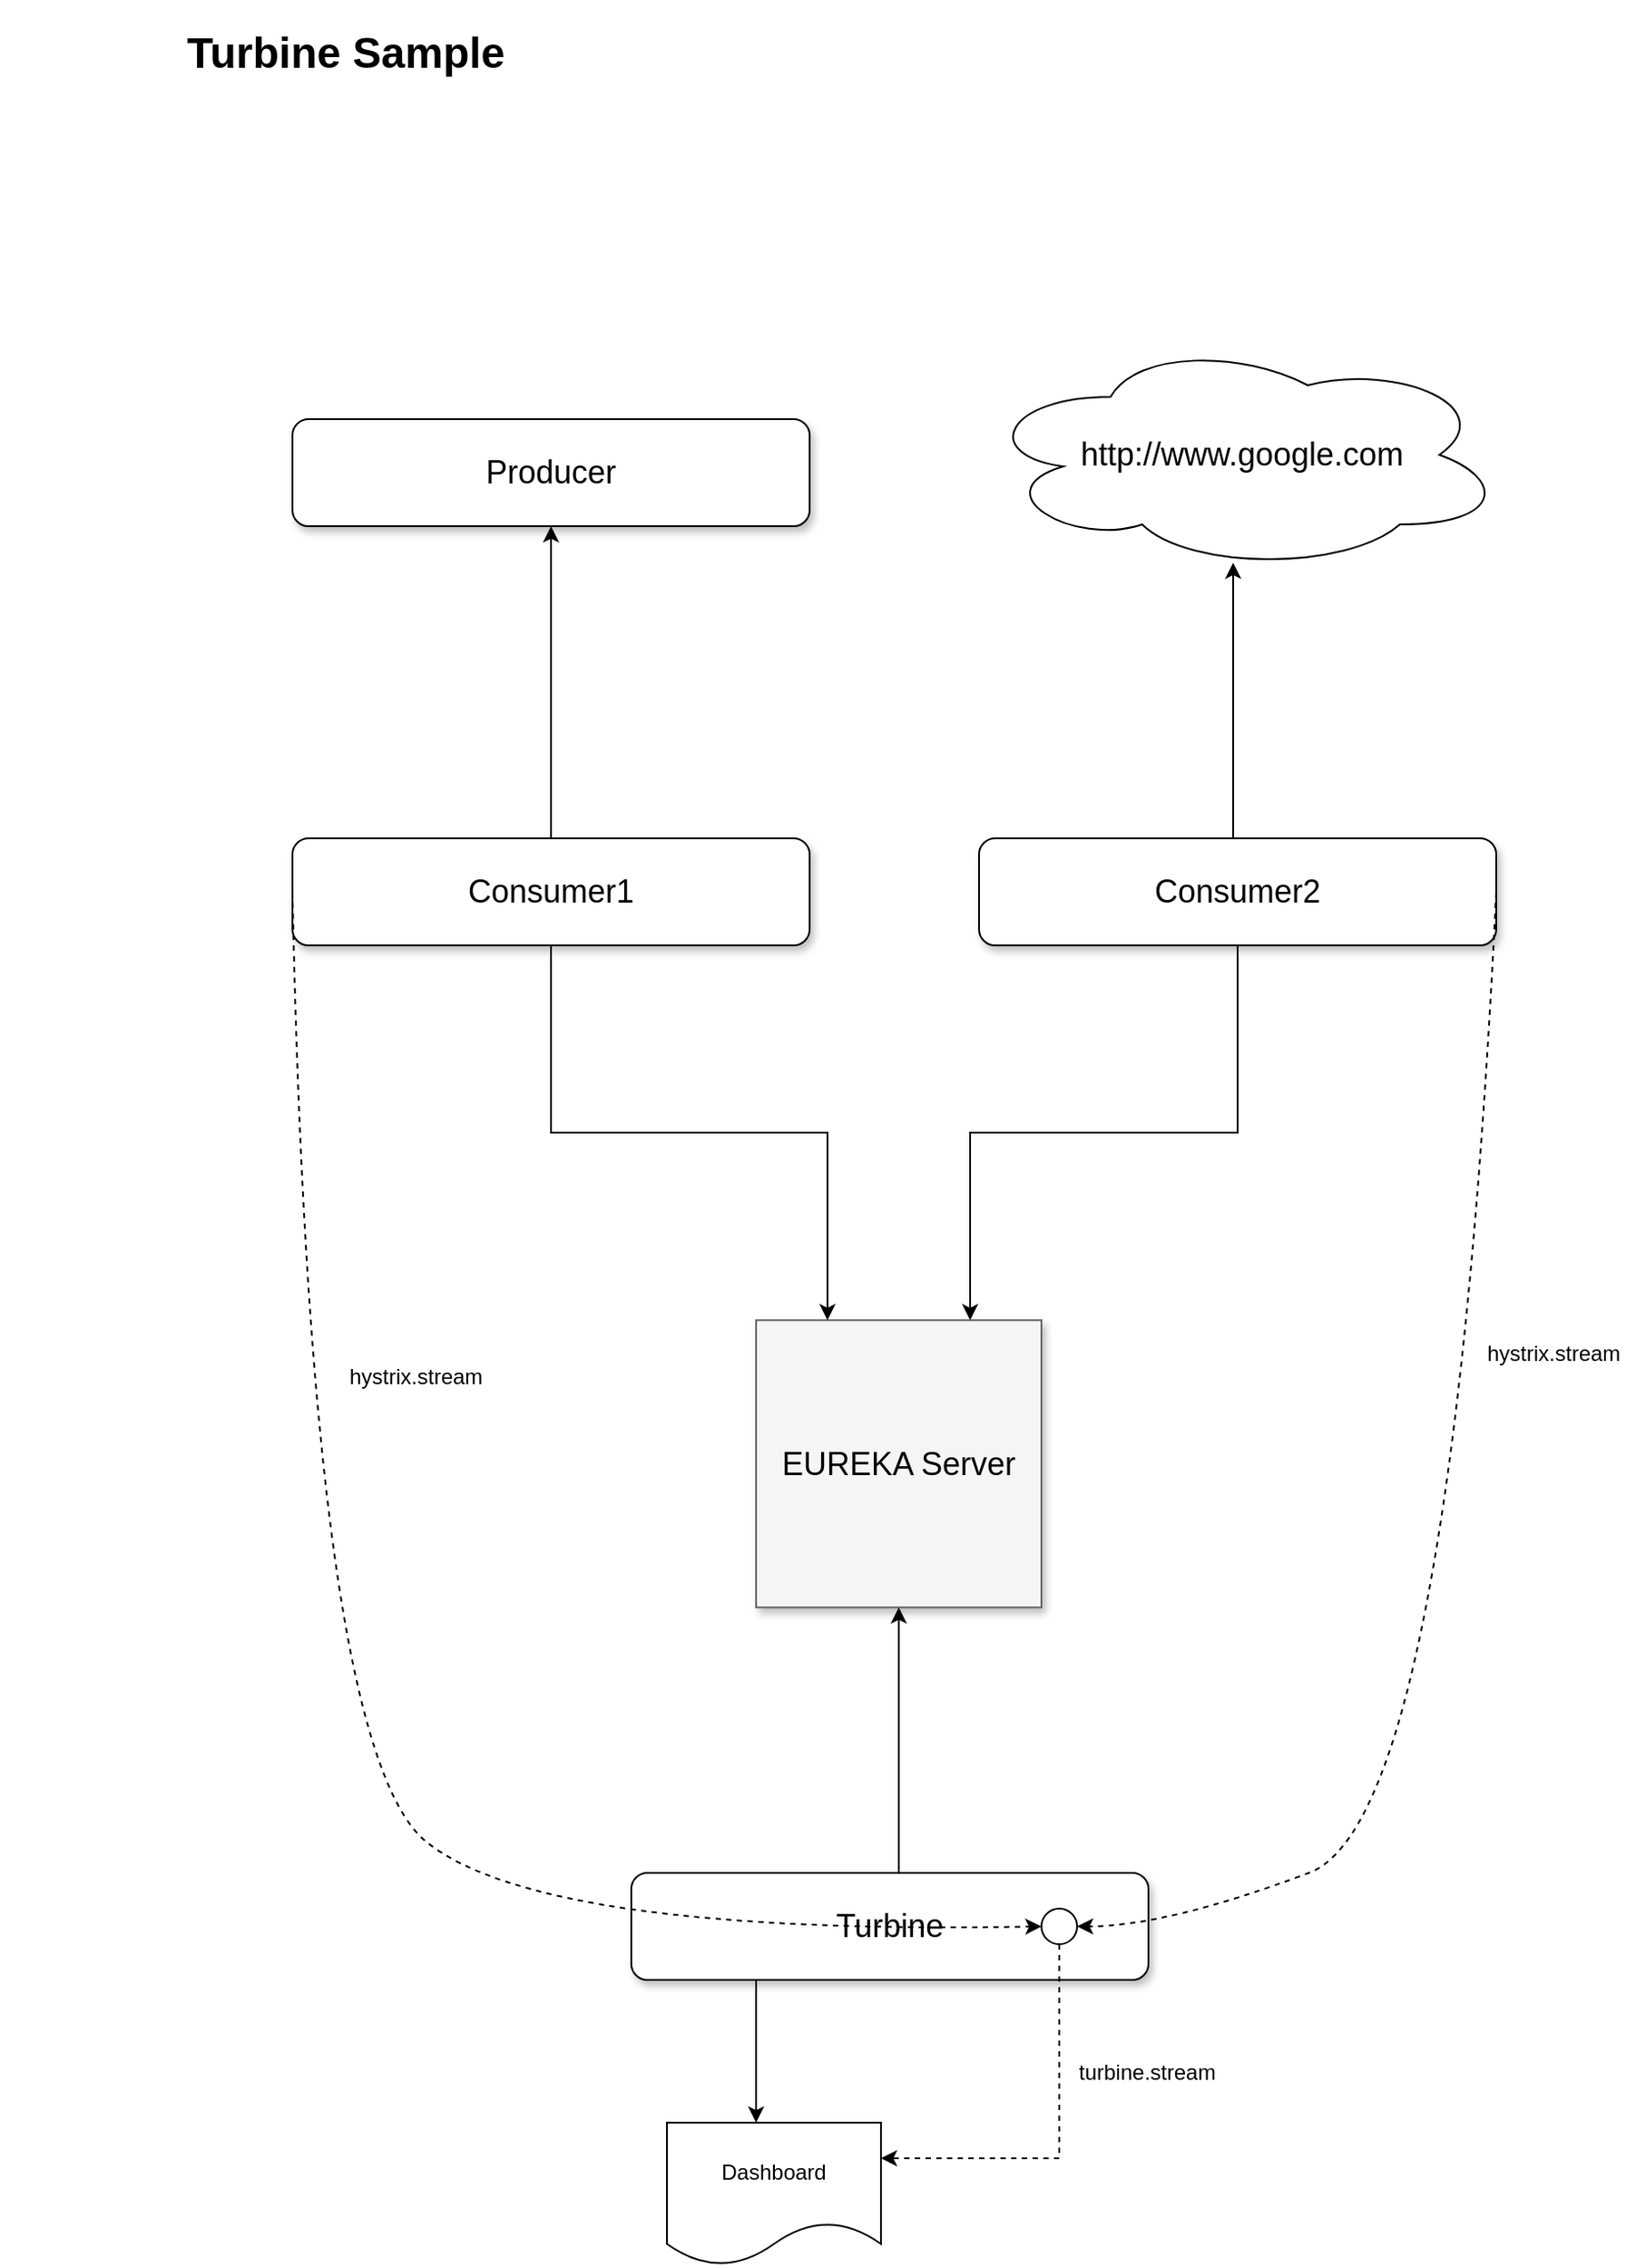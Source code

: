 <mxfile version="12.1.0" type="device" pages="1"><diagram id="2YbyLH6G9YoHPJJ06T6B" name="Page-1"><mxGraphModel dx="2347" dy="1347" grid="1" gridSize="10" guides="1" tooltips="1" connect="1" arrows="1" fold="1" page="1" pageScale="1" pageWidth="850" pageHeight="1100" math="0" shadow="0"><root><mxCell id="0"/><mxCell id="1" parent="0"/><mxCell id="wgRHE6ZyrvQIbUuKkK8y-1" value="&lt;h1&gt;Turbine Sample&lt;/h1&gt;" style="text;html=1;strokeColor=none;fillColor=none;spacing=5;spacingTop=-20;whiteSpace=wrap;overflow=hidden;rounded=0;shadow=1;align=center;" vertex="1" parent="1"><mxGeometry x="310" y="230" width="380" height="50" as="geometry"/></mxCell><mxCell id="wgRHE6ZyrvQIbUuKkK8y-25" value="EUREKA Server" style="whiteSpace=wrap;html=1;shadow=1;fontSize=18;fillColor=#f5f5f5;strokeColor=#666666;" vertex="1" parent="1"><mxGeometry x="730" y="960.143" width="160" height="161" as="geometry"/></mxCell><mxCell id="wgRHE6ZyrvQIbUuKkK8y-86" value="" style="edgeStyle=orthogonalEdgeStyle;rounded=0;orthogonalLoop=1;jettySize=auto;html=1;entryX=0.483;entryY=0.965;entryDx=0;entryDy=0;entryPerimeter=0;" edge="1" parent="1" source="wgRHE6ZyrvQIbUuKkK8y-78" target="wgRHE6ZyrvQIbUuKkK8y-81"><mxGeometry relative="1" as="geometry"><mxPoint x="1000" y="610" as="targetPoint"/><Array as="points"><mxPoint x="997" y="615"/></Array></mxGeometry></mxCell><mxCell id="wgRHE6ZyrvQIbUuKkK8y-90" value="" style="edgeStyle=orthogonalEdgeStyle;rounded=0;orthogonalLoop=1;jettySize=auto;html=1;entryX=0.75;entryY=0;entryDx=0;entryDy=0;" edge="1" parent="1" source="wgRHE6ZyrvQIbUuKkK8y-78" target="wgRHE6ZyrvQIbUuKkK8y-25"><mxGeometry relative="1" as="geometry"><mxPoint x="860" y="1040" as="targetPoint"/></mxGeometry></mxCell><mxCell id="wgRHE6ZyrvQIbUuKkK8y-78" value="Consumer2" style="whiteSpace=wrap;html=1;shadow=1;fontSize=18;rounded=1;" vertex="1" parent="1"><mxGeometry x="855" y="690" width="290" height="60" as="geometry"/></mxCell><mxCell id="wgRHE6ZyrvQIbUuKkK8y-84" value="" style="edgeStyle=orthogonalEdgeStyle;rounded=0;orthogonalLoop=1;jettySize=auto;html=1;entryX=0.5;entryY=1;entryDx=0;entryDy=0;" edge="1" parent="1" source="wgRHE6ZyrvQIbUuKkK8y-79" target="wgRHE6ZyrvQIbUuKkK8y-80"><mxGeometry relative="1" as="geometry"><mxPoint x="615" y="610.0" as="targetPoint"/></mxGeometry></mxCell><mxCell id="wgRHE6ZyrvQIbUuKkK8y-92" value="" style="edgeStyle=orthogonalEdgeStyle;rounded=0;orthogonalLoop=1;jettySize=auto;html=1;entryX=0.25;entryY=0;entryDx=0;entryDy=0;" edge="1" parent="1" source="wgRHE6ZyrvQIbUuKkK8y-79" target="wgRHE6ZyrvQIbUuKkK8y-25"><mxGeometry relative="1" as="geometry"><mxPoint x="615" y="830" as="targetPoint"/></mxGeometry></mxCell><mxCell id="wgRHE6ZyrvQIbUuKkK8y-79" value="Consumer1" style="whiteSpace=wrap;html=1;shadow=1;fontSize=18;rounded=1;" vertex="1" parent="1"><mxGeometry x="470" y="690" width="290" height="60" as="geometry"/></mxCell><mxCell id="wgRHE6ZyrvQIbUuKkK8y-80" value="Producer" style="whiteSpace=wrap;html=1;shadow=1;fontSize=18;rounded=1;" vertex="1" parent="1"><mxGeometry x="470" y="455" width="290" height="60" as="geometry"/></mxCell><mxCell id="wgRHE6ZyrvQIbUuKkK8y-81" value="&lt;span style=&quot;font-size: 18px&quot;&gt;http://www.google.com&lt;/span&gt;" style="ellipse;shape=cloud;whiteSpace=wrap;html=1;" vertex="1" parent="1"><mxGeometry x="855" y="410" width="295" height="130" as="geometry"/></mxCell><mxCell id="wgRHE6ZyrvQIbUuKkK8y-95" value="" style="edgeStyle=orthogonalEdgeStyle;rounded=0;orthogonalLoop=1;jettySize=auto;html=1;entryX=0.5;entryY=1;entryDx=0;entryDy=0;" edge="1" parent="1" source="wgRHE6ZyrvQIbUuKkK8y-93" target="wgRHE6ZyrvQIbUuKkK8y-25"><mxGeometry relative="1" as="geometry"><mxPoint x="835" y="1270" as="targetPoint"/><Array as="points"><mxPoint x="810" y="1330"/><mxPoint x="810" y="1330"/></Array></mxGeometry></mxCell><mxCell id="wgRHE6ZyrvQIbUuKkK8y-108" value="" style="edgeStyle=orthogonalEdgeStyle;rounded=0;orthogonalLoop=1;jettySize=auto;html=1;" edge="1" parent="1" source="wgRHE6ZyrvQIbUuKkK8y-93"><mxGeometry relative="1" as="geometry"><mxPoint x="730" y="1410" as="targetPoint"/><Array as="points"><mxPoint x="730" y="1410"/></Array></mxGeometry></mxCell><mxCell id="wgRHE6ZyrvQIbUuKkK8y-93" value="Turbine" style="whiteSpace=wrap;html=1;shadow=1;fontSize=18;rounded=1;" vertex="1" parent="1"><mxGeometry x="660" y="1270" width="290" height="60" as="geometry"/></mxCell><mxCell id="wgRHE6ZyrvQIbUuKkK8y-101" value="" style="curved=1;endArrow=classic;html=1;exitX=0;exitY=0.5;exitDx=0;exitDy=0;dashed=1;entryX=0;entryY=0.5;entryDx=0;entryDy=0;" edge="1" parent="1" source="wgRHE6ZyrvQIbUuKkK8y-79" target="wgRHE6ZyrvQIbUuKkK8y-105"><mxGeometry width="50" height="50" relative="1" as="geometry"><mxPoint x="610" y="1355" as="sourcePoint"/><mxPoint x="660" y="1305" as="targetPoint"/><Array as="points"><mxPoint x="480" y="1200"/><mxPoint x="610" y="1305"/></Array></mxGeometry></mxCell><mxCell id="wgRHE6ZyrvQIbUuKkK8y-102" value="" style="curved=1;endArrow=classic;html=1;exitX=1;exitY=0.5;exitDx=0;exitDy=0;entryX=1;entryY=0.5;entryDx=0;entryDy=0;dashed=1;" edge="1" parent="1" source="wgRHE6ZyrvQIbUuKkK8y-78" target="wgRHE6ZyrvQIbUuKkK8y-105"><mxGeometry width="50" height="50" relative="1" as="geometry"><mxPoint x="900" y="1355" as="sourcePoint"/><mxPoint x="920" y="1305" as="targetPoint"/><Array as="points"><mxPoint x="1120" y="1240"/><mxPoint x="960" y="1300"/></Array></mxGeometry></mxCell><mxCell id="wgRHE6ZyrvQIbUuKkK8y-103" value="hystrix.stream" style="text;html=1;resizable=0;points=[];autosize=1;align=left;verticalAlign=top;spacingTop=-4;" vertex="1" parent="1"><mxGeometry x="1138" y="969" width="90" height="20" as="geometry"/></mxCell><mxCell id="wgRHE6ZyrvQIbUuKkK8y-104" value="hystrix.stream" style="text;html=1;resizable=0;points=[];autosize=1;align=left;verticalAlign=top;spacingTop=-4;" vertex="1" parent="1"><mxGeometry x="500" y="982" width="90" height="20" as="geometry"/></mxCell><mxCell id="wgRHE6ZyrvQIbUuKkK8y-112" value="" style="edgeStyle=orthogonalEdgeStyle;rounded=0;orthogonalLoop=1;jettySize=auto;html=1;dashed=1;entryX=1;entryY=0.25;entryDx=0;entryDy=0;" edge="1" parent="1" source="wgRHE6ZyrvQIbUuKkK8y-105" target="wgRHE6ZyrvQIbUuKkK8y-110"><mxGeometry relative="1" as="geometry"><mxPoint x="900" y="1390" as="targetPoint"/><Array as="points"><mxPoint x="900" y="1430"/></Array></mxGeometry></mxCell><mxCell id="wgRHE6ZyrvQIbUuKkK8y-105" value="" style="ellipse;whiteSpace=wrap;html=1;aspect=fixed;" vertex="1" parent="1"><mxGeometry x="890" y="1290" width="20" height="20" as="geometry"/></mxCell><mxCell id="wgRHE6ZyrvQIbUuKkK8y-110" value="Dashboard" style="shape=document;whiteSpace=wrap;html=1;boundedLbl=1;" vertex="1" parent="1"><mxGeometry x="680" y="1410" width="120" height="80" as="geometry"/></mxCell><mxCell id="wgRHE6ZyrvQIbUuKkK8y-113" value="turbine.stream" style="text;html=1;resizable=0;points=[];autosize=1;align=left;verticalAlign=top;spacingTop=-4;" vertex="1" parent="1"><mxGeometry x="909" y="1372" width="90" height="20" as="geometry"/></mxCell></root></mxGraphModel></diagram></mxfile>